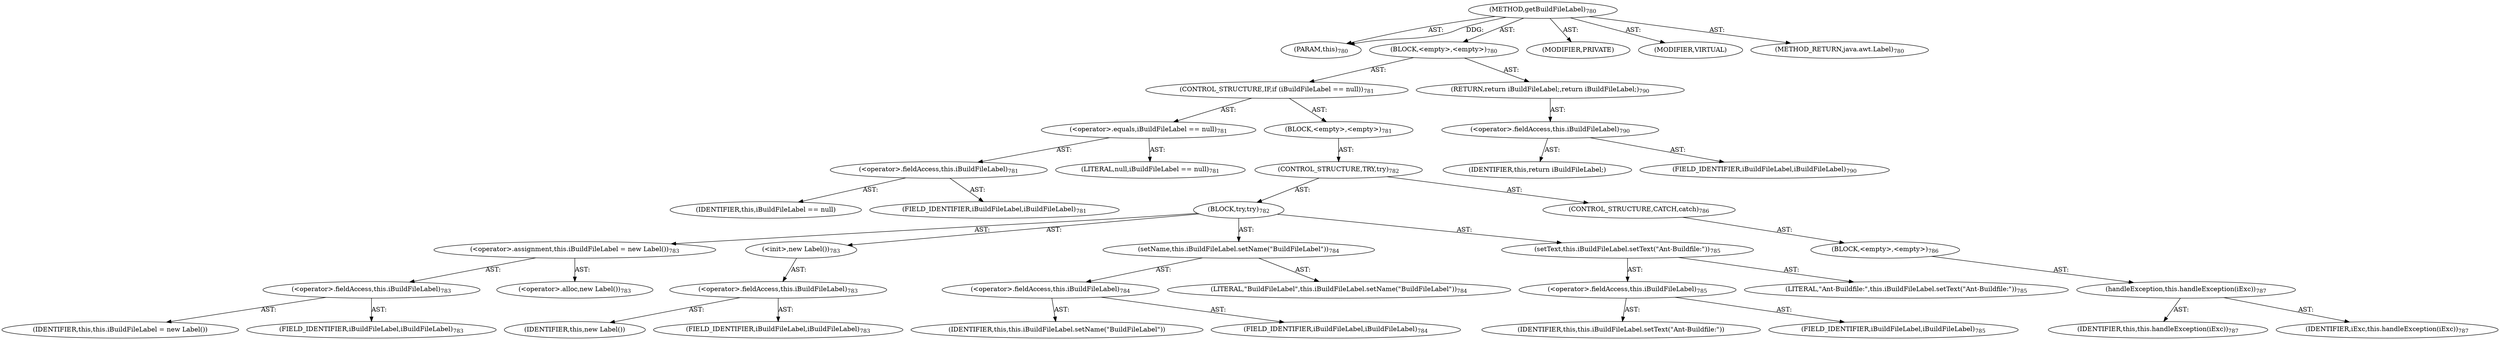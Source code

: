 digraph "getBuildFileLabel" {  
"111669149737" [label = <(METHOD,getBuildFileLabel)<SUB>780</SUB>> ]
"115964117023" [label = <(PARAM,this)<SUB>780</SUB>> ]
"25769803911" [label = <(BLOCK,&lt;empty&gt;,&lt;empty&gt;)<SUB>780</SUB>> ]
"47244640345" [label = <(CONTROL_STRUCTURE,IF,if (iBuildFileLabel == null))<SUB>781</SUB>> ]
"30064771908" [label = <(&lt;operator&gt;.equals,iBuildFileLabel == null)<SUB>781</SUB>> ]
"30064771909" [label = <(&lt;operator&gt;.fieldAccess,this.iBuildFileLabel)<SUB>781</SUB>> ]
"68719477311" [label = <(IDENTIFIER,this,iBuildFileLabel == null)> ]
"55834575137" [label = <(FIELD_IDENTIFIER,iBuildFileLabel,iBuildFileLabel)<SUB>781</SUB>> ]
"90194313405" [label = <(LITERAL,null,iBuildFileLabel == null)<SUB>781</SUB>> ]
"25769803912" [label = <(BLOCK,&lt;empty&gt;,&lt;empty&gt;)<SUB>781</SUB>> ]
"47244640346" [label = <(CONTROL_STRUCTURE,TRY,try)<SUB>782</SUB>> ]
"25769803913" [label = <(BLOCK,try,try)<SUB>782</SUB>> ]
"30064771910" [label = <(&lt;operator&gt;.assignment,this.iBuildFileLabel = new Label())<SUB>783</SUB>> ]
"30064771911" [label = <(&lt;operator&gt;.fieldAccess,this.iBuildFileLabel)<SUB>783</SUB>> ]
"68719477312" [label = <(IDENTIFIER,this,this.iBuildFileLabel = new Label())> ]
"55834575138" [label = <(FIELD_IDENTIFIER,iBuildFileLabel,iBuildFileLabel)<SUB>783</SUB>> ]
"30064771912" [label = <(&lt;operator&gt;.alloc,new Label())<SUB>783</SUB>> ]
"30064771913" [label = <(&lt;init&gt;,new Label())<SUB>783</SUB>> ]
"30064771914" [label = <(&lt;operator&gt;.fieldAccess,this.iBuildFileLabel)<SUB>783</SUB>> ]
"68719477313" [label = <(IDENTIFIER,this,new Label())> ]
"55834575139" [label = <(FIELD_IDENTIFIER,iBuildFileLabel,iBuildFileLabel)<SUB>783</SUB>> ]
"30064771915" [label = <(setName,this.iBuildFileLabel.setName(&quot;BuildFileLabel&quot;))<SUB>784</SUB>> ]
"30064771916" [label = <(&lt;operator&gt;.fieldAccess,this.iBuildFileLabel)<SUB>784</SUB>> ]
"68719477314" [label = <(IDENTIFIER,this,this.iBuildFileLabel.setName(&quot;BuildFileLabel&quot;))> ]
"55834575140" [label = <(FIELD_IDENTIFIER,iBuildFileLabel,iBuildFileLabel)<SUB>784</SUB>> ]
"90194313406" [label = <(LITERAL,&quot;BuildFileLabel&quot;,this.iBuildFileLabel.setName(&quot;BuildFileLabel&quot;))<SUB>784</SUB>> ]
"30064771917" [label = <(setText,this.iBuildFileLabel.setText(&quot;Ant-Buildfile:&quot;))<SUB>785</SUB>> ]
"30064771918" [label = <(&lt;operator&gt;.fieldAccess,this.iBuildFileLabel)<SUB>785</SUB>> ]
"68719477315" [label = <(IDENTIFIER,this,this.iBuildFileLabel.setText(&quot;Ant-Buildfile:&quot;))> ]
"55834575141" [label = <(FIELD_IDENTIFIER,iBuildFileLabel,iBuildFileLabel)<SUB>785</SUB>> ]
"90194313407" [label = <(LITERAL,&quot;Ant-Buildfile:&quot;,this.iBuildFileLabel.setText(&quot;Ant-Buildfile:&quot;))<SUB>785</SUB>> ]
"47244640347" [label = <(CONTROL_STRUCTURE,CATCH,catch)<SUB>786</SUB>> ]
"25769803914" [label = <(BLOCK,&lt;empty&gt;,&lt;empty&gt;)<SUB>786</SUB>> ]
"30064771919" [label = <(handleException,this.handleException(iExc))<SUB>787</SUB>> ]
"68719476866" [label = <(IDENTIFIER,this,this.handleException(iExc))<SUB>787</SUB>> ]
"68719477316" [label = <(IDENTIFIER,iExc,this.handleException(iExc))<SUB>787</SUB>> ]
"146028888077" [label = <(RETURN,return iBuildFileLabel;,return iBuildFileLabel;)<SUB>790</SUB>> ]
"30064771920" [label = <(&lt;operator&gt;.fieldAccess,this.iBuildFileLabel)<SUB>790</SUB>> ]
"68719477317" [label = <(IDENTIFIER,this,return iBuildFileLabel;)> ]
"55834575142" [label = <(FIELD_IDENTIFIER,iBuildFileLabel,iBuildFileLabel)<SUB>790</SUB>> ]
"133143986304" [label = <(MODIFIER,PRIVATE)> ]
"133143986305" [label = <(MODIFIER,VIRTUAL)> ]
"128849018921" [label = <(METHOD_RETURN,java.awt.Label)<SUB>780</SUB>> ]
  "111669149737" -> "115964117023"  [ label = "AST: "] 
  "111669149737" -> "25769803911"  [ label = "AST: "] 
  "111669149737" -> "133143986304"  [ label = "AST: "] 
  "111669149737" -> "133143986305"  [ label = "AST: "] 
  "111669149737" -> "128849018921"  [ label = "AST: "] 
  "25769803911" -> "47244640345"  [ label = "AST: "] 
  "25769803911" -> "146028888077"  [ label = "AST: "] 
  "47244640345" -> "30064771908"  [ label = "AST: "] 
  "47244640345" -> "25769803912"  [ label = "AST: "] 
  "30064771908" -> "30064771909"  [ label = "AST: "] 
  "30064771908" -> "90194313405"  [ label = "AST: "] 
  "30064771909" -> "68719477311"  [ label = "AST: "] 
  "30064771909" -> "55834575137"  [ label = "AST: "] 
  "25769803912" -> "47244640346"  [ label = "AST: "] 
  "47244640346" -> "25769803913"  [ label = "AST: "] 
  "47244640346" -> "47244640347"  [ label = "AST: "] 
  "25769803913" -> "30064771910"  [ label = "AST: "] 
  "25769803913" -> "30064771913"  [ label = "AST: "] 
  "25769803913" -> "30064771915"  [ label = "AST: "] 
  "25769803913" -> "30064771917"  [ label = "AST: "] 
  "30064771910" -> "30064771911"  [ label = "AST: "] 
  "30064771910" -> "30064771912"  [ label = "AST: "] 
  "30064771911" -> "68719477312"  [ label = "AST: "] 
  "30064771911" -> "55834575138"  [ label = "AST: "] 
  "30064771913" -> "30064771914"  [ label = "AST: "] 
  "30064771914" -> "68719477313"  [ label = "AST: "] 
  "30064771914" -> "55834575139"  [ label = "AST: "] 
  "30064771915" -> "30064771916"  [ label = "AST: "] 
  "30064771915" -> "90194313406"  [ label = "AST: "] 
  "30064771916" -> "68719477314"  [ label = "AST: "] 
  "30064771916" -> "55834575140"  [ label = "AST: "] 
  "30064771917" -> "30064771918"  [ label = "AST: "] 
  "30064771917" -> "90194313407"  [ label = "AST: "] 
  "30064771918" -> "68719477315"  [ label = "AST: "] 
  "30064771918" -> "55834575141"  [ label = "AST: "] 
  "47244640347" -> "25769803914"  [ label = "AST: "] 
  "25769803914" -> "30064771919"  [ label = "AST: "] 
  "30064771919" -> "68719476866"  [ label = "AST: "] 
  "30064771919" -> "68719477316"  [ label = "AST: "] 
  "146028888077" -> "30064771920"  [ label = "AST: "] 
  "30064771920" -> "68719477317"  [ label = "AST: "] 
  "30064771920" -> "55834575142"  [ label = "AST: "] 
  "111669149737" -> "115964117023"  [ label = "DDG: "] 
}
